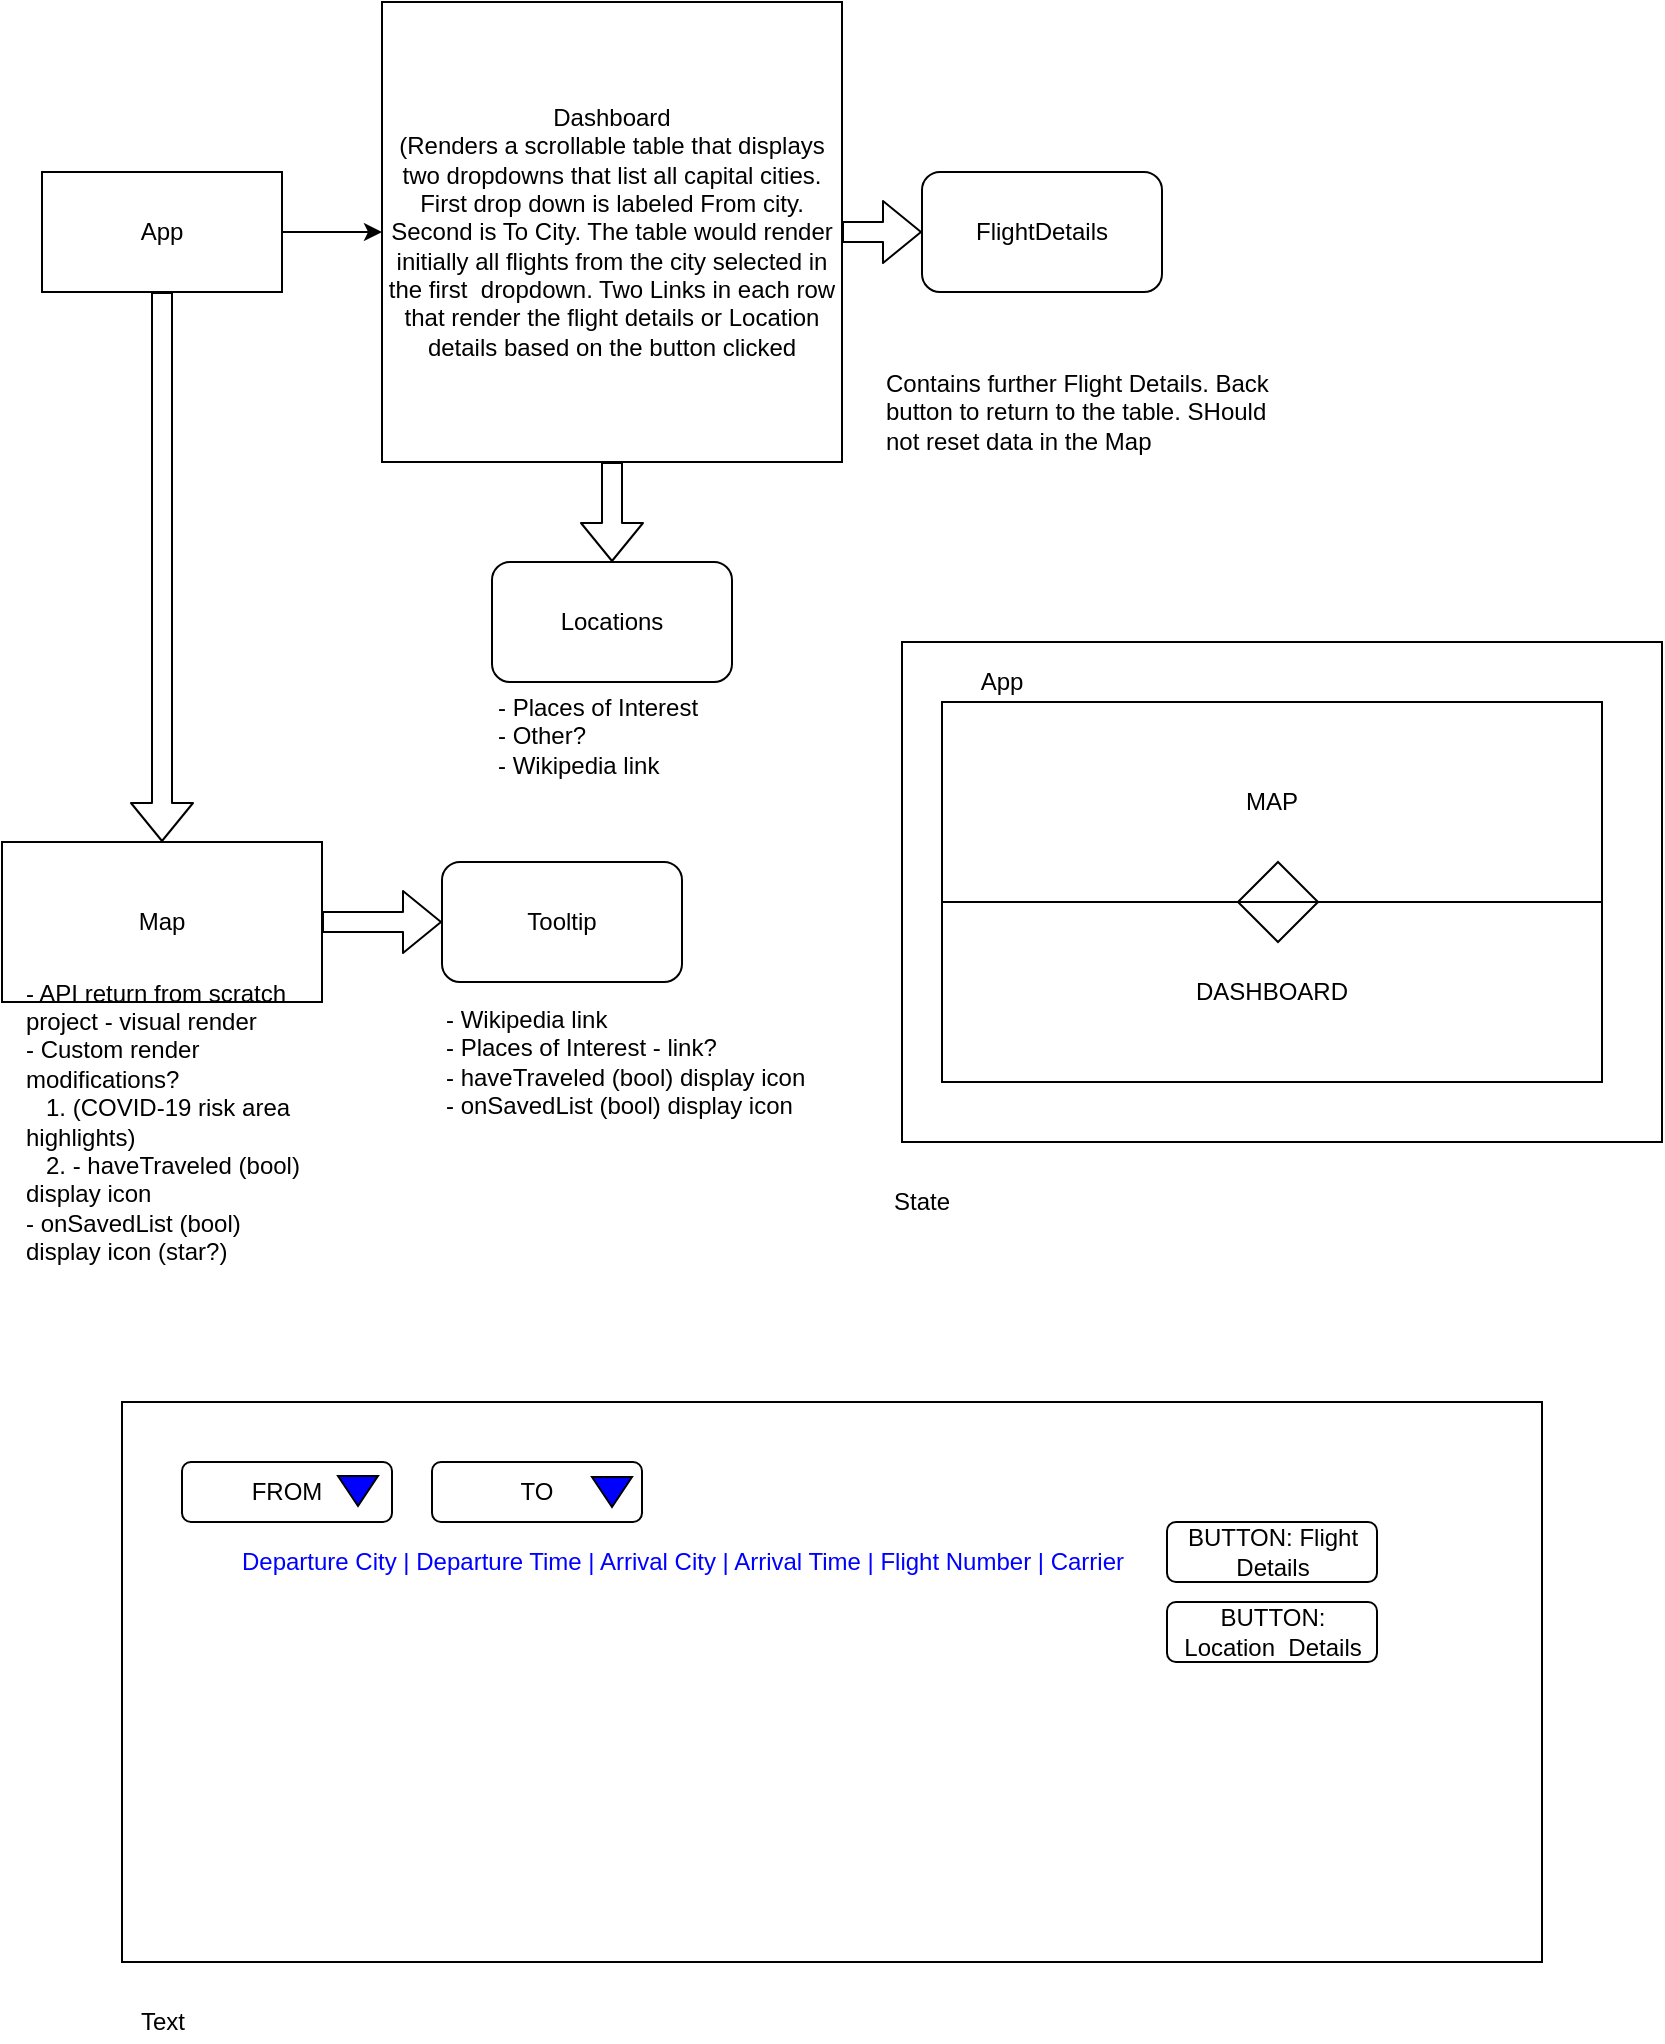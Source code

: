 <mxfile>
    <diagram id="JlPiPt_g534BvYDW2cDa" name="Page-1">
        <mxGraphModel dx="959" dy="1734" grid="1" gridSize="10" guides="1" tooltips="1" connect="1" arrows="1" fold="1" page="1" pageScale="1" pageWidth="850" pageHeight="1100" math="0" shadow="0">
            <root>
                <mxCell id="0"/>
                <mxCell id="1" parent="0"/>
                <mxCell id="40" value="" style="rounded=0;whiteSpace=wrap;html=1;fillColor=#FFFFFF;" parent="1" vertex="1">
                    <mxGeometry x="60" y="570" width="710" height="280" as="geometry"/>
                </mxCell>
                <mxCell id="9" value="" style="edgeStyle=none;shape=flexArrow;html=1;" parent="1" source="2" target="7" edge="1">
                    <mxGeometry relative="1" as="geometry"/>
                </mxCell>
                <mxCell id="29" value="" style="edgeStyle=none;html=1;" parent="1" source="2" target="3" edge="1">
                    <mxGeometry relative="1" as="geometry"/>
                </mxCell>
                <mxCell id="2" value="App" style="rounded=0;whiteSpace=wrap;html=1;" parent="1" vertex="1">
                    <mxGeometry x="20" y="-45" width="120" height="60" as="geometry"/>
                </mxCell>
                <mxCell id="11" value="" style="edgeStyle=none;shape=flexArrow;html=1;" parent="1" source="3" target="6" edge="1">
                    <mxGeometry relative="1" as="geometry"/>
                </mxCell>
                <mxCell id="13" value="" style="edgeStyle=none;shape=flexArrow;html=1;" parent="1" source="3" target="12" edge="1">
                    <mxGeometry relative="1" as="geometry"/>
                </mxCell>
                <mxCell id="3" value="Dashboard&lt;br&gt;&lt;font style=&quot;font-size: 12px&quot;&gt;(Renders a scrollable table that displays two dropdowns that list all capital cities. First drop down is labeled From city. Second is To City. The table would render initially all flights from the city selected in the first&amp;nbsp; dropdown. Two Links in each row that render the flight details or Location details based on the button clicked&lt;/font&gt;" style="rounded=0;whiteSpace=wrap;html=1;" parent="1" vertex="1">
                    <mxGeometry x="190" y="-130" width="230" height="230" as="geometry"/>
                </mxCell>
                <mxCell id="5" value="Tooltip" style="rounded=1;whiteSpace=wrap;html=1;" parent="1" vertex="1">
                    <mxGeometry x="220" y="300" width="120" height="60" as="geometry"/>
                </mxCell>
                <mxCell id="6" value="FlightDetails" style="rounded=1;whiteSpace=wrap;html=1;" parent="1" vertex="1">
                    <mxGeometry x="460" y="-45" width="120" height="60" as="geometry"/>
                </mxCell>
                <mxCell id="10" value="" style="edgeStyle=none;shape=flexArrow;html=1;" parent="1" source="7" target="5" edge="1">
                    <mxGeometry relative="1" as="geometry"/>
                </mxCell>
                <mxCell id="7" value="Map" style="rounded=0;whiteSpace=wrap;html=1;" parent="1" vertex="1">
                    <mxGeometry y="290" width="160" height="80" as="geometry"/>
                </mxCell>
                <mxCell id="12" value="Locations" style="rounded=1;whiteSpace=wrap;html=1;" parent="1" vertex="1">
                    <mxGeometry x="245" y="150" width="120" height="60" as="geometry"/>
                </mxCell>
                <mxCell id="14" value="- Wikipedia link&lt;br&gt;- Places of Interest - link?&lt;br&gt;- haveTraveled (bool) display icon&lt;br&gt;- onSavedList (bool) display icon" style="text;html=1;strokeColor=none;fillColor=none;align=left;verticalAlign=middle;whiteSpace=wrap;rounded=0;" parent="1" vertex="1">
                    <mxGeometry x="220" y="370" width="200" height="60" as="geometry"/>
                </mxCell>
                <mxCell id="15" value="- API return from scratch project - visual render&lt;br&gt;- Custom render modifications?&lt;br&gt;&amp;nbsp; &amp;nbsp;1.&amp;nbsp;(COVID-19 risk area highlights)&lt;br&gt;&amp;nbsp; &amp;nbsp;2. - haveTraveled (bool) display icon&lt;br&gt;- onSavedList (bool) display icon (star?)" style="text;html=1;strokeColor=none;fillColor=none;align=left;verticalAlign=middle;whiteSpace=wrap;rounded=0;" parent="1" vertex="1">
                    <mxGeometry x="10" y="380" width="150" height="100" as="geometry"/>
                </mxCell>
                <mxCell id="16" value="Contains further Flight Details. Back button to return to the table. SHould not reset data in the Map&amp;nbsp;" style="text;html=1;strokeColor=none;fillColor=none;align=left;verticalAlign=middle;whiteSpace=wrap;rounded=0;" parent="1" vertex="1">
                    <mxGeometry x="440" y="45" width="200" height="60" as="geometry"/>
                </mxCell>
                <mxCell id="17" value="- Places of Interest&lt;br&gt;- Other?&lt;br&gt;- Wikipedia link" style="text;html=1;strokeColor=none;fillColor=none;align=left;verticalAlign=middle;whiteSpace=wrap;rounded=0;" parent="1" vertex="1">
                    <mxGeometry x="246" y="197" width="160" height="80" as="geometry"/>
                </mxCell>
                <mxCell id="19" value="" style="rounded=0;whiteSpace=wrap;html=1;" parent="1" vertex="1">
                    <mxGeometry x="450" y="190" width="380" height="250" as="geometry"/>
                </mxCell>
                <mxCell id="20" value="DASHBOARD" style="rounded=0;whiteSpace=wrap;html=1;" parent="1" vertex="1">
                    <mxGeometry x="470" y="320" width="330" height="90" as="geometry"/>
                </mxCell>
                <mxCell id="21" value="MAP" style="rounded=0;whiteSpace=wrap;html=1;" parent="1" vertex="1">
                    <mxGeometry x="470" y="220" width="330" height="100" as="geometry"/>
                </mxCell>
                <mxCell id="22" value="App" style="text;html=1;strokeColor=none;fillColor=none;align=center;verticalAlign=middle;whiteSpace=wrap;rounded=0;" parent="1" vertex="1">
                    <mxGeometry x="480" y="200" width="40" height="20" as="geometry"/>
                </mxCell>
                <mxCell id="24" value="" style="triangle;whiteSpace=wrap;html=1;direction=north;" parent="1" vertex="1">
                    <mxGeometry x="618" y="300" width="40" height="20" as="geometry"/>
                </mxCell>
                <mxCell id="25" value="" style="triangle;whiteSpace=wrap;html=1;direction=south;" parent="1" vertex="1">
                    <mxGeometry x="618" y="320" width="40" height="20" as="geometry"/>
                </mxCell>
                <mxCell id="27" value="State" style="text;html=1;strokeColor=none;fillColor=none;align=center;verticalAlign=middle;whiteSpace=wrap;rounded=0;" parent="1" vertex="1">
                    <mxGeometry x="440" y="460" width="40" height="20" as="geometry"/>
                </mxCell>
                <mxCell id="31" value="Departure City | Departure Time | Arrival City | Arrival Time | Flight Number | Carrier" style="text;html=1;align=center;verticalAlign=middle;resizable=0;points=[];autosize=1;strokeColor=none;fontColor=#0000FF;" parent="1" vertex="1">
                    <mxGeometry x="110" y="640" width="460" height="20" as="geometry"/>
                </mxCell>
                <mxCell id="32" value="BUTTON: Flight Details" style="rounded=1;whiteSpace=wrap;html=1;" parent="1" vertex="1">
                    <mxGeometry x="582.5" y="630" width="105" height="30" as="geometry"/>
                </mxCell>
                <mxCell id="33" value="BUTTON: Location&amp;nbsp; Details" style="rounded=1;whiteSpace=wrap;html=1;" parent="1" vertex="1">
                    <mxGeometry x="582.5" y="670" width="105" height="30" as="geometry"/>
                </mxCell>
                <mxCell id="34" value="FROM" style="rounded=1;whiteSpace=wrap;html=1;" parent="1" vertex="1">
                    <mxGeometry x="90" y="600" width="105" height="30" as="geometry"/>
                </mxCell>
                <mxCell id="35" value="TO" style="rounded=1;whiteSpace=wrap;html=1;" parent="1" vertex="1">
                    <mxGeometry x="215" y="600" width="105" height="30" as="geometry"/>
                </mxCell>
                <mxCell id="36" value="" style="triangle;whiteSpace=wrap;html=1;direction=south;fillColor=#0000FF;" parent="1" vertex="1">
                    <mxGeometry x="168" y="607" width="20" height="15" as="geometry"/>
                </mxCell>
                <mxCell id="37" value="" style="triangle;whiteSpace=wrap;html=1;direction=south;fillColor=#0000FF;" parent="1" vertex="1">
                    <mxGeometry x="295" y="607.5" width="20" height="15" as="geometry"/>
                </mxCell>
                <mxCell id="42" value="Text" style="text;html=1;align=center;verticalAlign=middle;resizable=0;points=[];autosize=1;strokeColor=none;" vertex="1" parent="1">
                    <mxGeometry x="60" y="870" width="40" height="20" as="geometry"/>
                </mxCell>
            </root>
        </mxGraphModel>
    </diagram>
</mxfile>